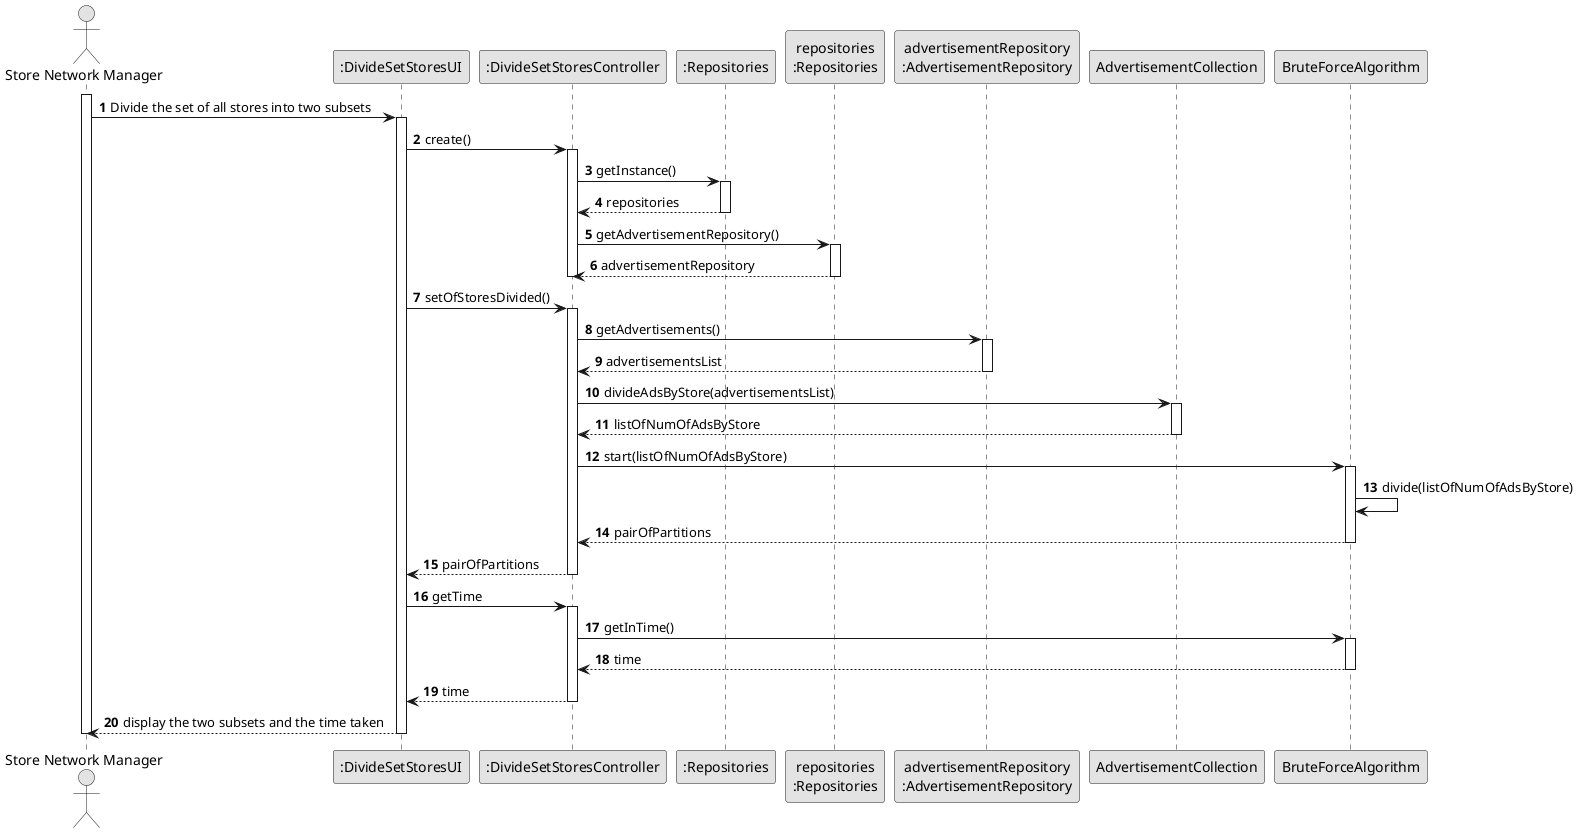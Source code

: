 @startuml
skinparam monochrome true
skinparam packageStyle rectangle
skinparam shadowing false

autonumber

'hide footbox
actor "Store Network Manager" as ADM
participant ":DivideSetStoresUI" as UI
participant ":DivideSetStoresController" as CTRL
participant ":Repositories" as ORG
participant "repositories\n:Repositories" as REPO
participant "advertisementRepository\n:AdvertisementRepository" as advertisementRepository
participant "AdvertisementCollection" as collection
participant "BruteForceAlgorithm" as algorithm




activate ADM

    ADM -> UI : Divide the set of all stores into two subsets


    activate UI

        UI -> CTRL: create()
        activate CTRL

        CTRL -> ORG : getInstance()

        activate ORG

          ORG --> CTRL: repositories
        deactivate ORG
        CTRL->REPO:getAdvertisementRepository()
        activate REPO
        REPO-->CTRL:advertisementRepository
        deactivate

        deactivate
        UI->CTRL:setOfStoresDivided()
        activate CTRL
        CTRL->advertisementRepository:getAdvertisements()

        activate advertisementRepository

        advertisementRepository--> CTRL:advertisementsList

        deactivate
        CTRL->collection:divideAdsByStore(advertisementsList)
        activate collection
        collection-->CTRL:listOfNumOfAdsByStore
        deactivate

        CTRL->algorithm:start(listOfNumOfAdsByStore)

        activate algorithm
        algorithm->algorithm:divide(listOfNumOfAdsByStore)
        algorithm-->CTRL:pairOfPartitions
        deactivate
        CTRL-->UI:pairOfPartitions
    deactivate

    UI->CTRL:getTime
    activate CTRL
    CTRL->algorithm:getInTime()
    activate algorithm
    algorithm-->CTRL:time
    deactivate
    CTRL --> UI:time
    deactivate

        UI-->ADM:display the two subsets and the time taken

    deactivate UI

deactivate ADM

@enduml